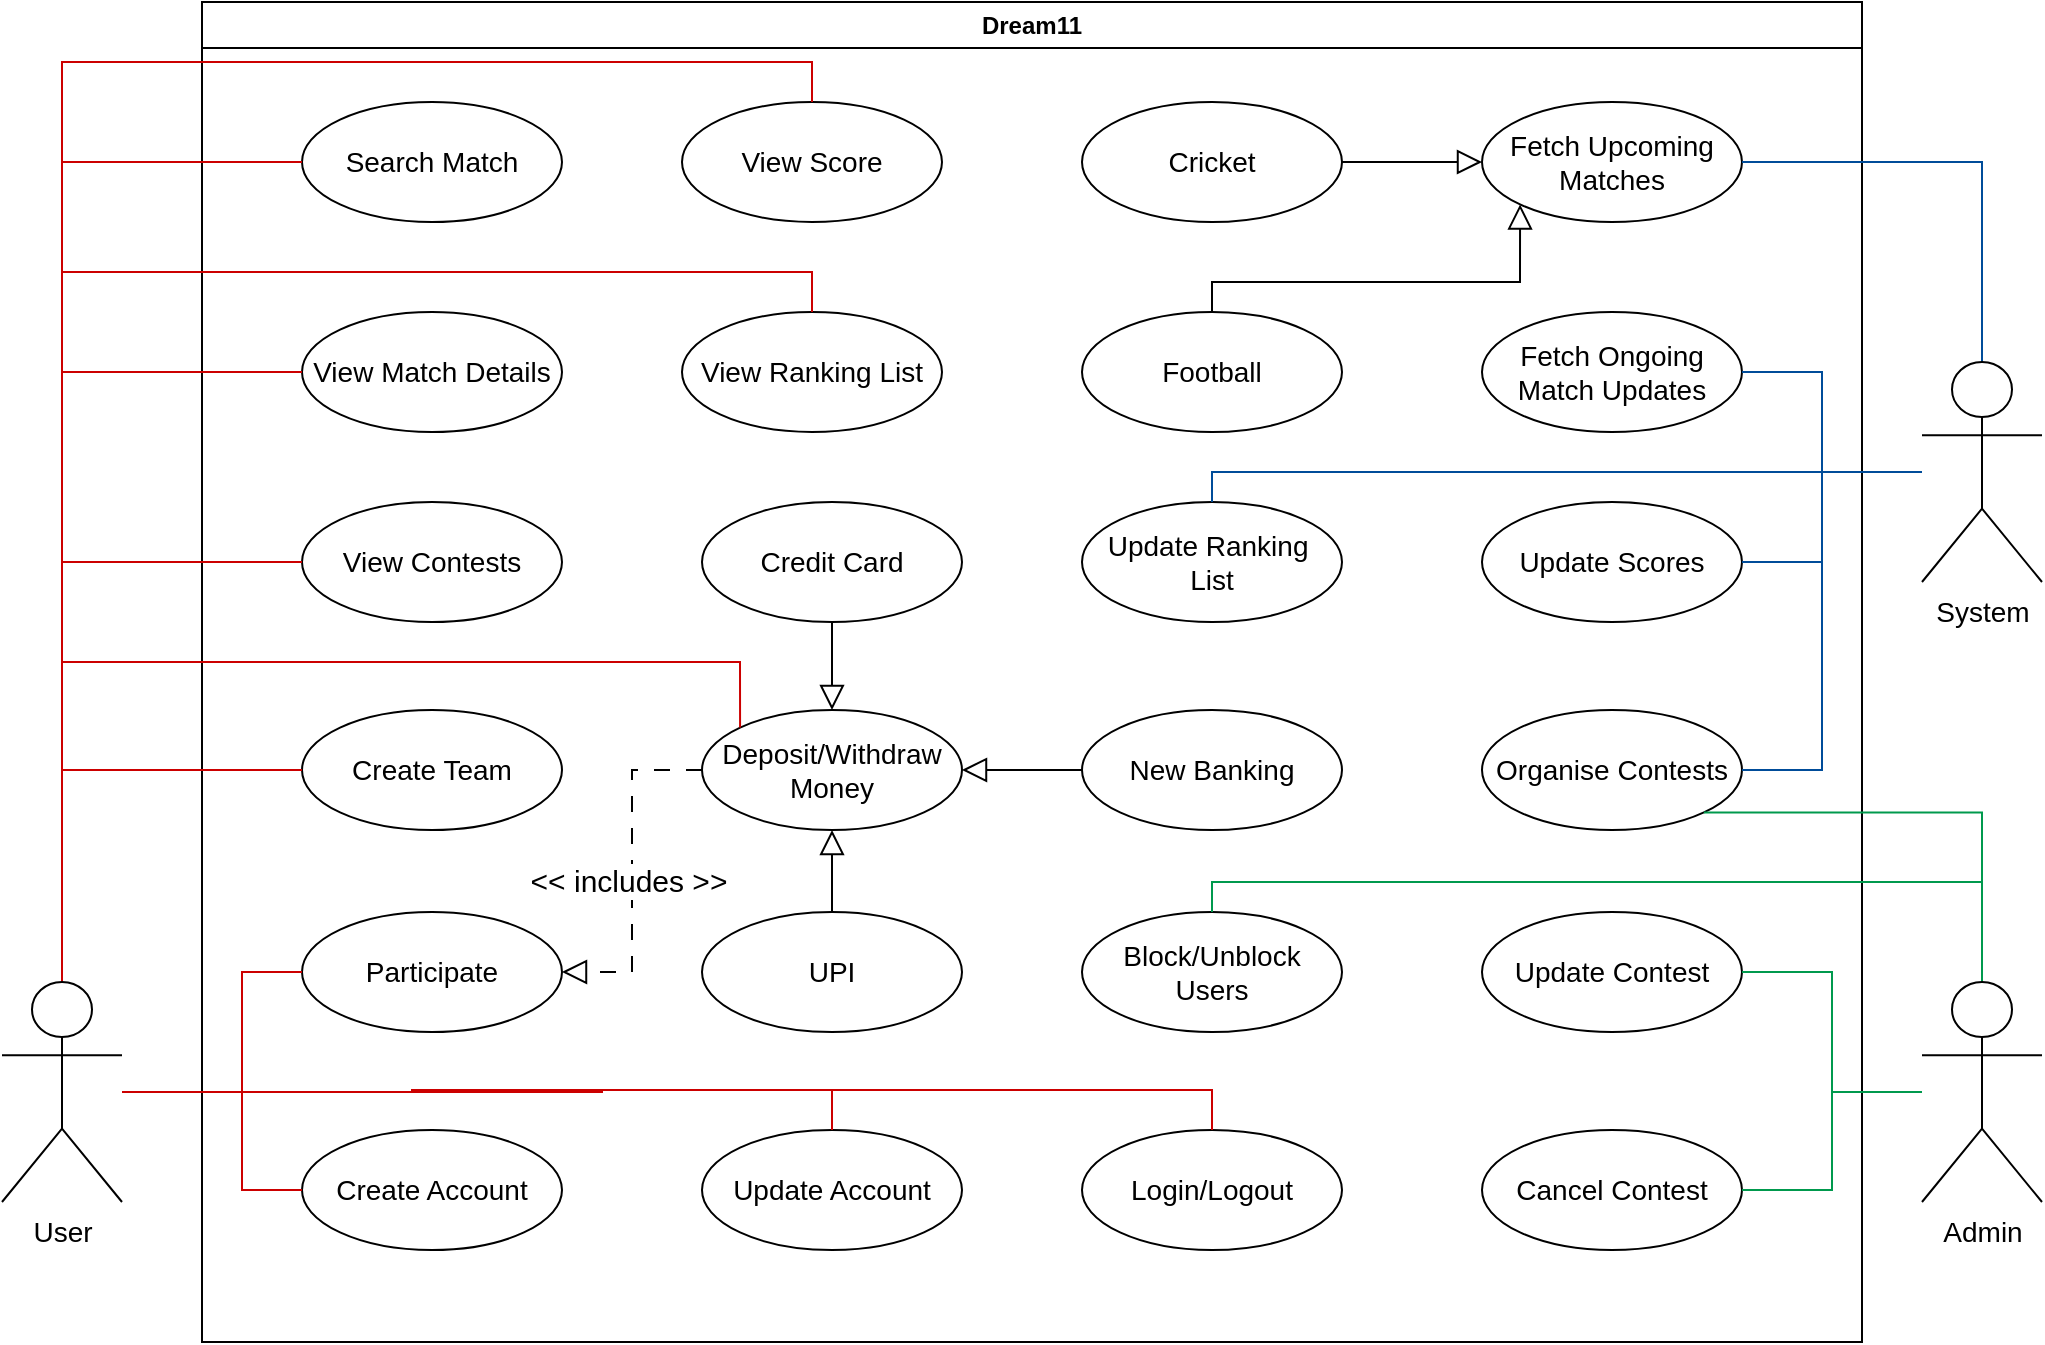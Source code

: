<mxfile version="25.0.3">
  <diagram name="Page-1" id="vtp36uxE_2AEdIQYJViv">
    <mxGraphModel dx="1283" dy="2521" grid="1" gridSize="10" guides="1" tooltips="1" connect="1" arrows="1" fold="1" page="1" pageScale="1" pageWidth="1100" pageHeight="1700" math="0" shadow="0">
      <root>
        <mxCell id="0" />
        <mxCell id="1" parent="0" />
        <mxCell id="J0RrZv6i257wIk_h2yhV-2" value="Dream11" style="swimlane;whiteSpace=wrap;html=1;" vertex="1" parent="1">
          <mxGeometry x="150" y="-1610" width="830" height="670" as="geometry" />
        </mxCell>
        <mxCell id="J0RrZv6i257wIk_h2yhV-10" value="&lt;font style=&quot;font-size: 14px;&quot;&gt;Create Account&lt;/font&gt;" style="ellipse;whiteSpace=wrap;html=1;" vertex="1" parent="J0RrZv6i257wIk_h2yhV-2">
          <mxGeometry x="50" y="564" width="130" height="60" as="geometry" />
        </mxCell>
        <mxCell id="J0RrZv6i257wIk_h2yhV-11" value="&lt;font style=&quot;font-size: 14px;&quot;&gt;Update Account&lt;/font&gt;" style="ellipse;whiteSpace=wrap;html=1;" vertex="1" parent="J0RrZv6i257wIk_h2yhV-2">
          <mxGeometry x="250" y="564" width="130" height="60" as="geometry" />
        </mxCell>
        <mxCell id="J0RrZv6i257wIk_h2yhV-12" value="&lt;font style=&quot;font-size: 14px;&quot;&gt;Login/Logout&lt;/font&gt;" style="ellipse;whiteSpace=wrap;html=1;" vertex="1" parent="J0RrZv6i257wIk_h2yhV-2">
          <mxGeometry x="440" y="564" width="130" height="60" as="geometry" />
        </mxCell>
        <mxCell id="J0RrZv6i257wIk_h2yhV-13" value="&lt;font style=&quot;font-size: 14px;&quot;&gt;View Match Details&lt;/font&gt;" style="ellipse;whiteSpace=wrap;html=1;" vertex="1" parent="J0RrZv6i257wIk_h2yhV-2">
          <mxGeometry x="50" y="155" width="130" height="60" as="geometry" />
        </mxCell>
        <mxCell id="J0RrZv6i257wIk_h2yhV-14" value="&lt;font style=&quot;font-size: 14px;&quot;&gt;Search Match&lt;/font&gt;" style="ellipse;whiteSpace=wrap;html=1;" vertex="1" parent="J0RrZv6i257wIk_h2yhV-2">
          <mxGeometry x="50" y="50" width="130" height="60" as="geometry" />
        </mxCell>
        <mxCell id="J0RrZv6i257wIk_h2yhV-15" value="&lt;font style=&quot;font-size: 14px;&quot;&gt;View Contests&lt;/font&gt;" style="ellipse;whiteSpace=wrap;html=1;" vertex="1" parent="J0RrZv6i257wIk_h2yhV-2">
          <mxGeometry x="50" y="250" width="130" height="60" as="geometry" />
        </mxCell>
        <mxCell id="J0RrZv6i257wIk_h2yhV-16" value="&lt;font style=&quot;font-size: 14px;&quot;&gt;Create Team&lt;/font&gt;" style="ellipse;whiteSpace=wrap;html=1;" vertex="1" parent="J0RrZv6i257wIk_h2yhV-2">
          <mxGeometry x="50" y="354" width="130" height="60" as="geometry" />
        </mxCell>
        <mxCell id="J0RrZv6i257wIk_h2yhV-17" value="&lt;font style=&quot;font-size: 14px;&quot;&gt;Participate&lt;/font&gt;" style="ellipse;whiteSpace=wrap;html=1;" vertex="1" parent="J0RrZv6i257wIk_h2yhV-2">
          <mxGeometry x="50" y="455" width="130" height="60" as="geometry" />
        </mxCell>
        <mxCell id="J0RrZv6i257wIk_h2yhV-18" value="&lt;font style=&quot;font-size: 14px;&quot;&gt;View Score&lt;/font&gt;" style="ellipse;whiteSpace=wrap;html=1;" vertex="1" parent="J0RrZv6i257wIk_h2yhV-2">
          <mxGeometry x="240" y="50" width="130" height="60" as="geometry" />
        </mxCell>
        <mxCell id="J0RrZv6i257wIk_h2yhV-19" value="&lt;font style=&quot;font-size: 14px;&quot;&gt;View Ranking List&lt;/font&gt;" style="ellipse;whiteSpace=wrap;html=1;" vertex="1" parent="J0RrZv6i257wIk_h2yhV-2">
          <mxGeometry x="240" y="155" width="130" height="60" as="geometry" />
        </mxCell>
        <mxCell id="J0RrZv6i257wIk_h2yhV-36" style="edgeStyle=orthogonalEdgeStyle;rounded=0;orthogonalLoop=1;jettySize=auto;html=1;entryX=0.5;entryY=0;entryDx=0;entryDy=0;endArrow=block;endFill=0;endSize=10;" edge="1" parent="J0RrZv6i257wIk_h2yhV-2" source="J0RrZv6i257wIk_h2yhV-20" target="J0RrZv6i257wIk_h2yhV-23">
          <mxGeometry relative="1" as="geometry" />
        </mxCell>
        <mxCell id="J0RrZv6i257wIk_h2yhV-20" value="&lt;font style=&quot;font-size: 14px;&quot;&gt;Credit Card&lt;/font&gt;" style="ellipse;whiteSpace=wrap;html=1;" vertex="1" parent="J0RrZv6i257wIk_h2yhV-2">
          <mxGeometry x="250" y="250" width="130" height="60" as="geometry" />
        </mxCell>
        <mxCell id="J0RrZv6i257wIk_h2yhV-39" style="edgeStyle=orthogonalEdgeStyle;rounded=0;orthogonalLoop=1;jettySize=auto;html=1;exitX=0;exitY=0.5;exitDx=0;exitDy=0;entryX=1;entryY=0.5;entryDx=0;entryDy=0;endArrow=block;endFill=0;endSize=10;dashed=1;dashPattern=8 8;" edge="1" parent="J0RrZv6i257wIk_h2yhV-2" source="J0RrZv6i257wIk_h2yhV-23" target="J0RrZv6i257wIk_h2yhV-17">
          <mxGeometry relative="1" as="geometry" />
        </mxCell>
        <mxCell id="J0RrZv6i257wIk_h2yhV-41" value="&lt;font style=&quot;font-size: 15px;&quot;&gt;&amp;lt;&amp;lt; includes &amp;gt;&amp;gt;&lt;/font&gt;" style="edgeLabel;html=1;align=center;verticalAlign=middle;resizable=0;points=[];" vertex="1" connectable="0" parent="J0RrZv6i257wIk_h2yhV-39">
          <mxGeometry x="0.054" y="-2" relative="1" as="geometry">
            <mxPoint as="offset" />
          </mxGeometry>
        </mxCell>
        <mxCell id="J0RrZv6i257wIk_h2yhV-23" value="&lt;span style=&quot;font-size: 14px;&quot;&gt;Deposit/Withdraw Money&lt;/span&gt;" style="ellipse;whiteSpace=wrap;html=1;" vertex="1" parent="J0RrZv6i257wIk_h2yhV-2">
          <mxGeometry x="250" y="354" width="130" height="60" as="geometry" />
        </mxCell>
        <mxCell id="J0RrZv6i257wIk_h2yhV-37" style="edgeStyle=orthogonalEdgeStyle;rounded=0;orthogonalLoop=1;jettySize=auto;html=1;exitX=0.5;exitY=0;exitDx=0;exitDy=0;entryX=0.5;entryY=1;entryDx=0;entryDy=0;endSize=10;endArrow=block;endFill=0;" edge="1" parent="J0RrZv6i257wIk_h2yhV-2" source="J0RrZv6i257wIk_h2yhV-22" target="J0RrZv6i257wIk_h2yhV-23">
          <mxGeometry relative="1" as="geometry" />
        </mxCell>
        <mxCell id="J0RrZv6i257wIk_h2yhV-22" value="&lt;font style=&quot;font-size: 14px;&quot;&gt;UPI&lt;/font&gt;" style="ellipse;whiteSpace=wrap;html=1;" vertex="1" parent="J0RrZv6i257wIk_h2yhV-2">
          <mxGeometry x="250" y="455" width="130" height="60" as="geometry" />
        </mxCell>
        <mxCell id="J0RrZv6i257wIk_h2yhV-38" style="edgeStyle=orthogonalEdgeStyle;rounded=0;orthogonalLoop=1;jettySize=auto;html=1;entryX=1;entryY=0.5;entryDx=0;entryDy=0;endSize=10;endArrow=block;endFill=0;" edge="1" parent="J0RrZv6i257wIk_h2yhV-2" source="J0RrZv6i257wIk_h2yhV-21" target="J0RrZv6i257wIk_h2yhV-23">
          <mxGeometry relative="1" as="geometry" />
        </mxCell>
        <mxCell id="J0RrZv6i257wIk_h2yhV-21" value="&lt;font style=&quot;font-size: 14px;&quot;&gt;New Banking&lt;/font&gt;" style="ellipse;whiteSpace=wrap;html=1;" vertex="1" parent="J0RrZv6i257wIk_h2yhV-2">
          <mxGeometry x="440" y="354" width="130" height="60" as="geometry" />
        </mxCell>
        <mxCell id="J0RrZv6i257wIk_h2yhV-24" value="&lt;font style=&quot;font-size: 14px;&quot;&gt;Organise Contests&lt;/font&gt;" style="ellipse;whiteSpace=wrap;html=1;" vertex="1" parent="J0RrZv6i257wIk_h2yhV-2">
          <mxGeometry x="640" y="354" width="130" height="60" as="geometry" />
        </mxCell>
        <mxCell id="J0RrZv6i257wIk_h2yhV-26" value="&lt;font style=&quot;font-size: 14px;&quot;&gt;Cancel Contest&lt;/font&gt;" style="ellipse;whiteSpace=wrap;html=1;" vertex="1" parent="J0RrZv6i257wIk_h2yhV-2">
          <mxGeometry x="640" y="564" width="130" height="60" as="geometry" />
        </mxCell>
        <mxCell id="J0RrZv6i257wIk_h2yhV-25" value="&lt;font style=&quot;font-size: 14px;&quot;&gt;Update Contest&lt;/font&gt;" style="ellipse;whiteSpace=wrap;html=1;" vertex="1" parent="J0RrZv6i257wIk_h2yhV-2">
          <mxGeometry x="640" y="455" width="130" height="60" as="geometry" />
        </mxCell>
        <mxCell id="J0RrZv6i257wIk_h2yhV-27" value="&lt;span style=&quot;font-size: 14px;&quot;&gt;Block/Unblock Users&lt;/span&gt;" style="ellipse;whiteSpace=wrap;html=1;" vertex="1" parent="J0RrZv6i257wIk_h2yhV-2">
          <mxGeometry x="440" y="455" width="130" height="60" as="geometry" />
        </mxCell>
        <mxCell id="J0RrZv6i257wIk_h2yhV-28" value="&lt;font style=&quot;font-size: 14px;&quot;&gt;Fetch Upcoming Matches&lt;/font&gt;" style="ellipse;whiteSpace=wrap;html=1;" vertex="1" parent="J0RrZv6i257wIk_h2yhV-2">
          <mxGeometry x="640" y="50" width="130" height="60" as="geometry" />
        </mxCell>
        <mxCell id="J0RrZv6i257wIk_h2yhV-29" value="&lt;font style=&quot;font-size: 14px;&quot;&gt;Fetch Ongoing Match Updates&lt;/font&gt;" style="ellipse;whiteSpace=wrap;html=1;" vertex="1" parent="J0RrZv6i257wIk_h2yhV-2">
          <mxGeometry x="640" y="155" width="130" height="60" as="geometry" />
        </mxCell>
        <mxCell id="J0RrZv6i257wIk_h2yhV-30" value="&lt;font style=&quot;font-size: 14px;&quot;&gt;Update Scores&lt;/font&gt;" style="ellipse;whiteSpace=wrap;html=1;" vertex="1" parent="J0RrZv6i257wIk_h2yhV-2">
          <mxGeometry x="640" y="250" width="130" height="60" as="geometry" />
        </mxCell>
        <mxCell id="J0RrZv6i257wIk_h2yhV-31" value="&lt;font style=&quot;font-size: 14px;&quot;&gt;Update Ranking&amp;nbsp; List&lt;/font&gt;" style="ellipse;whiteSpace=wrap;html=1;" vertex="1" parent="J0RrZv6i257wIk_h2yhV-2">
          <mxGeometry x="440" y="250" width="130" height="60" as="geometry" />
        </mxCell>
        <mxCell id="J0RrZv6i257wIk_h2yhV-34" style="edgeStyle=orthogonalEdgeStyle;rounded=0;orthogonalLoop=1;jettySize=auto;html=1;exitX=1;exitY=0.5;exitDx=0;exitDy=0;entryX=0;entryY=0.5;entryDx=0;entryDy=0;endArrow=block;endFill=0;startSize=15;endSize=10;" edge="1" parent="J0RrZv6i257wIk_h2yhV-2" source="J0RrZv6i257wIk_h2yhV-33" target="J0RrZv6i257wIk_h2yhV-28">
          <mxGeometry relative="1" as="geometry" />
        </mxCell>
        <mxCell id="J0RrZv6i257wIk_h2yhV-33" value="&lt;font style=&quot;font-size: 14px;&quot;&gt;Cricket&lt;/font&gt;" style="ellipse;whiteSpace=wrap;html=1;" vertex="1" parent="J0RrZv6i257wIk_h2yhV-2">
          <mxGeometry x="440" y="50" width="130" height="60" as="geometry" />
        </mxCell>
        <mxCell id="J0RrZv6i257wIk_h2yhV-35" style="edgeStyle=orthogonalEdgeStyle;rounded=0;orthogonalLoop=1;jettySize=auto;html=1;entryX=0;entryY=1;entryDx=0;entryDy=0;endSize=10;endArrow=block;endFill=0;" edge="1" parent="J0RrZv6i257wIk_h2yhV-2" source="J0RrZv6i257wIk_h2yhV-32" target="J0RrZv6i257wIk_h2yhV-28">
          <mxGeometry relative="1" as="geometry">
            <Array as="points">
              <mxPoint x="505" y="140" />
              <mxPoint x="659" y="140" />
            </Array>
          </mxGeometry>
        </mxCell>
        <mxCell id="J0RrZv6i257wIk_h2yhV-32" value="&lt;font style=&quot;font-size: 14px;&quot;&gt;Football&lt;/font&gt;" style="ellipse;whiteSpace=wrap;html=1;" vertex="1" parent="J0RrZv6i257wIk_h2yhV-2">
          <mxGeometry x="440" y="155" width="130" height="60" as="geometry" />
        </mxCell>
        <mxCell id="J0RrZv6i257wIk_h2yhV-43" style="edgeStyle=orthogonalEdgeStyle;rounded=0;orthogonalLoop=1;jettySize=auto;html=1;entryX=0;entryY=0.5;entryDx=0;entryDy=0;endArrow=none;endFill=0;strokeColor=#CC0000;" edge="1" parent="1" source="J0RrZv6i257wIk_h2yhV-3" target="J0RrZv6i257wIk_h2yhV-14">
          <mxGeometry relative="1" as="geometry">
            <Array as="points">
              <mxPoint x="80" y="-1530" />
            </Array>
          </mxGeometry>
        </mxCell>
        <mxCell id="J0RrZv6i257wIk_h2yhV-44" style="edgeStyle=orthogonalEdgeStyle;rounded=0;orthogonalLoop=1;jettySize=auto;html=1;entryX=0;entryY=0.5;entryDx=0;entryDy=0;strokeColor=#CC0000;endArrow=none;endFill=0;" edge="1" parent="1" source="J0RrZv6i257wIk_h2yhV-3" target="J0RrZv6i257wIk_h2yhV-13">
          <mxGeometry relative="1" as="geometry">
            <Array as="points">
              <mxPoint x="80" y="-1425" />
            </Array>
          </mxGeometry>
        </mxCell>
        <mxCell id="J0RrZv6i257wIk_h2yhV-45" style="edgeStyle=orthogonalEdgeStyle;rounded=0;orthogonalLoop=1;jettySize=auto;html=1;entryX=0;entryY=0.5;entryDx=0;entryDy=0;strokeColor=#CC0000;endArrow=none;endFill=0;" edge="1" parent="1" source="J0RrZv6i257wIk_h2yhV-3" target="J0RrZv6i257wIk_h2yhV-15">
          <mxGeometry relative="1" as="geometry">
            <Array as="points">
              <mxPoint x="80" y="-1330" />
            </Array>
          </mxGeometry>
        </mxCell>
        <mxCell id="J0RrZv6i257wIk_h2yhV-46" style="edgeStyle=orthogonalEdgeStyle;rounded=0;orthogonalLoop=1;jettySize=auto;html=1;entryX=0;entryY=0.5;entryDx=0;entryDy=0;strokeColor=#CC0000;endArrow=none;endFill=0;" edge="1" parent="1" source="J0RrZv6i257wIk_h2yhV-3" target="J0RrZv6i257wIk_h2yhV-16">
          <mxGeometry relative="1" as="geometry">
            <Array as="points">
              <mxPoint x="80" y="-1226" />
            </Array>
          </mxGeometry>
        </mxCell>
        <mxCell id="J0RrZv6i257wIk_h2yhV-47" style="edgeStyle=orthogonalEdgeStyle;rounded=0;orthogonalLoop=1;jettySize=auto;html=1;entryX=0;entryY=0.5;entryDx=0;entryDy=0;endArrow=none;endFill=0;strokeColor=#CC0000;" edge="1" parent="1" source="J0RrZv6i257wIk_h2yhV-3" target="J0RrZv6i257wIk_h2yhV-17">
          <mxGeometry relative="1" as="geometry">
            <Array as="points">
              <mxPoint x="170" y="-1065" />
              <mxPoint x="170" y="-1125" />
            </Array>
          </mxGeometry>
        </mxCell>
        <mxCell id="J0RrZv6i257wIk_h2yhV-48" style="edgeStyle=orthogonalEdgeStyle;rounded=0;orthogonalLoop=1;jettySize=auto;html=1;entryX=0;entryY=0.5;entryDx=0;entryDy=0;strokeColor=#CC0000;endArrow=none;endFill=0;" edge="1" parent="1" source="J0RrZv6i257wIk_h2yhV-3" target="J0RrZv6i257wIk_h2yhV-10">
          <mxGeometry relative="1" as="geometry">
            <Array as="points">
              <mxPoint x="170" y="-1065" />
              <mxPoint x="170" y="-1016" />
            </Array>
          </mxGeometry>
        </mxCell>
        <mxCell id="J0RrZv6i257wIk_h2yhV-49" style="edgeStyle=orthogonalEdgeStyle;rounded=0;orthogonalLoop=1;jettySize=auto;html=1;entryX=0.5;entryY=0;entryDx=0;entryDy=0;strokeColor=#CC0000;endArrow=none;endFill=0;" edge="1" parent="1" source="J0RrZv6i257wIk_h2yhV-3" target="J0RrZv6i257wIk_h2yhV-11">
          <mxGeometry relative="1" as="geometry" />
        </mxCell>
        <mxCell id="J0RrZv6i257wIk_h2yhV-50" style="edgeStyle=orthogonalEdgeStyle;rounded=0;orthogonalLoop=1;jettySize=auto;html=1;entryX=0.5;entryY=0;entryDx=0;entryDy=0;strokeColor=#CC0000;endArrow=none;endFill=0;" edge="1" parent="1" source="J0RrZv6i257wIk_h2yhV-3" target="J0RrZv6i257wIk_h2yhV-12">
          <mxGeometry relative="1" as="geometry" />
        </mxCell>
        <mxCell id="J0RrZv6i257wIk_h2yhV-51" style="edgeStyle=orthogonalEdgeStyle;rounded=0;orthogonalLoop=1;jettySize=auto;html=1;strokeColor=#CC0000;endArrow=none;endFill=0;" edge="1" parent="1" source="J0RrZv6i257wIk_h2yhV-3">
          <mxGeometry relative="1" as="geometry">
            <mxPoint x="455" y="-1560" as="targetPoint" />
            <Array as="points">
              <mxPoint x="80" y="-1580" />
              <mxPoint x="455" y="-1580" />
            </Array>
          </mxGeometry>
        </mxCell>
        <mxCell id="J0RrZv6i257wIk_h2yhV-52" style="edgeStyle=orthogonalEdgeStyle;rounded=0;orthogonalLoop=1;jettySize=auto;html=1;entryX=0.5;entryY=0;entryDx=0;entryDy=0;strokeColor=#CC0000;endArrow=none;endFill=0;" edge="1" parent="1" source="J0RrZv6i257wIk_h2yhV-3" target="J0RrZv6i257wIk_h2yhV-19">
          <mxGeometry relative="1" as="geometry">
            <Array as="points">
              <mxPoint x="80" y="-1475" />
              <mxPoint x="455" y="-1475" />
            </Array>
          </mxGeometry>
        </mxCell>
        <mxCell id="J0RrZv6i257wIk_h2yhV-53" style="edgeStyle=orthogonalEdgeStyle;rounded=0;orthogonalLoop=1;jettySize=auto;html=1;entryX=0;entryY=0;entryDx=0;entryDy=0;strokeColor=#CC0000;endArrow=none;endFill=0;" edge="1" parent="1" source="J0RrZv6i257wIk_h2yhV-3" target="J0RrZv6i257wIk_h2yhV-23">
          <mxGeometry relative="1" as="geometry">
            <Array as="points">
              <mxPoint x="80" y="-1280" />
              <mxPoint x="419" y="-1280" />
            </Array>
          </mxGeometry>
        </mxCell>
        <mxCell id="J0RrZv6i257wIk_h2yhV-3" value="&lt;font style=&quot;font-size: 14px;&quot;&gt;User&lt;/font&gt;" style="shape=umlActor;verticalLabelPosition=bottom;verticalAlign=top;html=1;outlineConnect=0;" vertex="1" parent="1">
          <mxGeometry x="50" y="-1120" width="60" height="110" as="geometry" />
        </mxCell>
        <mxCell id="J0RrZv6i257wIk_h2yhV-54" style="edgeStyle=orthogonalEdgeStyle;rounded=0;orthogonalLoop=1;jettySize=auto;html=1;entryX=1;entryY=0.5;entryDx=0;entryDy=0;endArrow=none;endFill=0;strokeColor=#004C99;exitX=0.5;exitY=0;exitDx=0;exitDy=0;exitPerimeter=0;" edge="1" parent="1" source="J0RrZv6i257wIk_h2yhV-5" target="J0RrZv6i257wIk_h2yhV-28">
          <mxGeometry relative="1" as="geometry">
            <Array as="points">
              <mxPoint x="1040" y="-1530" />
            </Array>
          </mxGeometry>
        </mxCell>
        <mxCell id="J0RrZv6i257wIk_h2yhV-55" style="edgeStyle=orthogonalEdgeStyle;rounded=0;orthogonalLoop=1;jettySize=auto;html=1;entryX=1;entryY=0.5;entryDx=0;entryDy=0;strokeColor=#004C99;endArrow=none;endFill=0;" edge="1" parent="1" source="J0RrZv6i257wIk_h2yhV-5" target="J0RrZv6i257wIk_h2yhV-29">
          <mxGeometry relative="1" as="geometry">
            <Array as="points">
              <mxPoint x="960" y="-1375" />
              <mxPoint x="960" y="-1425" />
            </Array>
          </mxGeometry>
        </mxCell>
        <mxCell id="J0RrZv6i257wIk_h2yhV-56" style="edgeStyle=orthogonalEdgeStyle;rounded=0;orthogonalLoop=1;jettySize=auto;html=1;entryX=1;entryY=0.5;entryDx=0;entryDy=0;strokeColor=#004C99;endArrow=none;endFill=0;" edge="1" parent="1" source="J0RrZv6i257wIk_h2yhV-5" target="J0RrZv6i257wIk_h2yhV-30">
          <mxGeometry relative="1" as="geometry">
            <Array as="points">
              <mxPoint x="960" y="-1375" />
              <mxPoint x="960" y="-1330" />
            </Array>
          </mxGeometry>
        </mxCell>
        <mxCell id="J0RrZv6i257wIk_h2yhV-57" style="edgeStyle=orthogonalEdgeStyle;rounded=0;orthogonalLoop=1;jettySize=auto;html=1;entryX=1;entryY=0.5;entryDx=0;entryDy=0;strokeColor=#004C99;endArrow=none;endFill=0;" edge="1" parent="1" source="J0RrZv6i257wIk_h2yhV-5" target="J0RrZv6i257wIk_h2yhV-24">
          <mxGeometry relative="1" as="geometry">
            <Array as="points">
              <mxPoint x="960" y="-1375" />
              <mxPoint x="960" y="-1226" />
            </Array>
          </mxGeometry>
        </mxCell>
        <mxCell id="J0RrZv6i257wIk_h2yhV-62" style="edgeStyle=orthogonalEdgeStyle;rounded=0;orthogonalLoop=1;jettySize=auto;html=1;entryX=0.5;entryY=0;entryDx=0;entryDy=0;strokeColor=#004C99;endArrow=none;endFill=0;" edge="1" parent="1" source="J0RrZv6i257wIk_h2yhV-5" target="J0RrZv6i257wIk_h2yhV-31">
          <mxGeometry relative="1" as="geometry">
            <Array as="points">
              <mxPoint x="655" y="-1375" />
            </Array>
          </mxGeometry>
        </mxCell>
        <mxCell id="J0RrZv6i257wIk_h2yhV-5" value="&lt;font style=&quot;font-size: 14px;&quot;&gt;System&lt;/font&gt;" style="shape=umlActor;verticalLabelPosition=bottom;verticalAlign=top;html=1;outlineConnect=0;" vertex="1" parent="1">
          <mxGeometry x="1010" y="-1430" width="60" height="110" as="geometry" />
        </mxCell>
        <mxCell id="J0RrZv6i257wIk_h2yhV-58" style="edgeStyle=orthogonalEdgeStyle;rounded=0;orthogonalLoop=1;jettySize=auto;html=1;entryX=1;entryY=0.5;entryDx=0;entryDy=0;strokeColor=#00994D;endArrow=none;endFill=0;" edge="1" parent="1" source="J0RrZv6i257wIk_h2yhV-6" target="J0RrZv6i257wIk_h2yhV-25">
          <mxGeometry relative="1" as="geometry" />
        </mxCell>
        <mxCell id="J0RrZv6i257wIk_h2yhV-59" style="edgeStyle=orthogonalEdgeStyle;rounded=0;orthogonalLoop=1;jettySize=auto;html=1;entryX=1;entryY=0.5;entryDx=0;entryDy=0;strokeColor=#00994D;endArrow=none;endFill=0;" edge="1" parent="1" source="J0RrZv6i257wIk_h2yhV-6" target="J0RrZv6i257wIk_h2yhV-26">
          <mxGeometry relative="1" as="geometry" />
        </mxCell>
        <mxCell id="J0RrZv6i257wIk_h2yhV-63" style="edgeStyle=orthogonalEdgeStyle;rounded=0;orthogonalLoop=1;jettySize=auto;html=1;entryX=1;entryY=1;entryDx=0;entryDy=0;strokeColor=#00994D;endArrow=none;endFill=0;" edge="1" parent="1" source="J0RrZv6i257wIk_h2yhV-6" target="J0RrZv6i257wIk_h2yhV-24">
          <mxGeometry relative="1" as="geometry">
            <Array as="points">
              <mxPoint x="1040" y="-1205" />
            </Array>
          </mxGeometry>
        </mxCell>
        <mxCell id="J0RrZv6i257wIk_h2yhV-64" style="edgeStyle=orthogonalEdgeStyle;rounded=0;orthogonalLoop=1;jettySize=auto;html=1;entryX=0.5;entryY=0;entryDx=0;entryDy=0;endArrow=none;endFill=0;strokeColor=#00994D;" edge="1" parent="1" source="J0RrZv6i257wIk_h2yhV-6" target="J0RrZv6i257wIk_h2yhV-27">
          <mxGeometry relative="1" as="geometry">
            <Array as="points">
              <mxPoint x="1040" y="-1170" />
              <mxPoint x="655" y="-1170" />
            </Array>
          </mxGeometry>
        </mxCell>
        <mxCell id="J0RrZv6i257wIk_h2yhV-6" value="&lt;font style=&quot;font-size: 14px;&quot;&gt;Admin&lt;/font&gt;&lt;div&gt;&lt;font style=&quot;font-size: 16px;&quot;&gt;&lt;br&gt;&lt;/font&gt;&lt;/div&gt;" style="shape=umlActor;verticalLabelPosition=bottom;verticalAlign=top;html=1;outlineConnect=0;" vertex="1" parent="1">
          <mxGeometry x="1010" y="-1120" width="60" height="110" as="geometry" />
        </mxCell>
      </root>
    </mxGraphModel>
  </diagram>
</mxfile>
